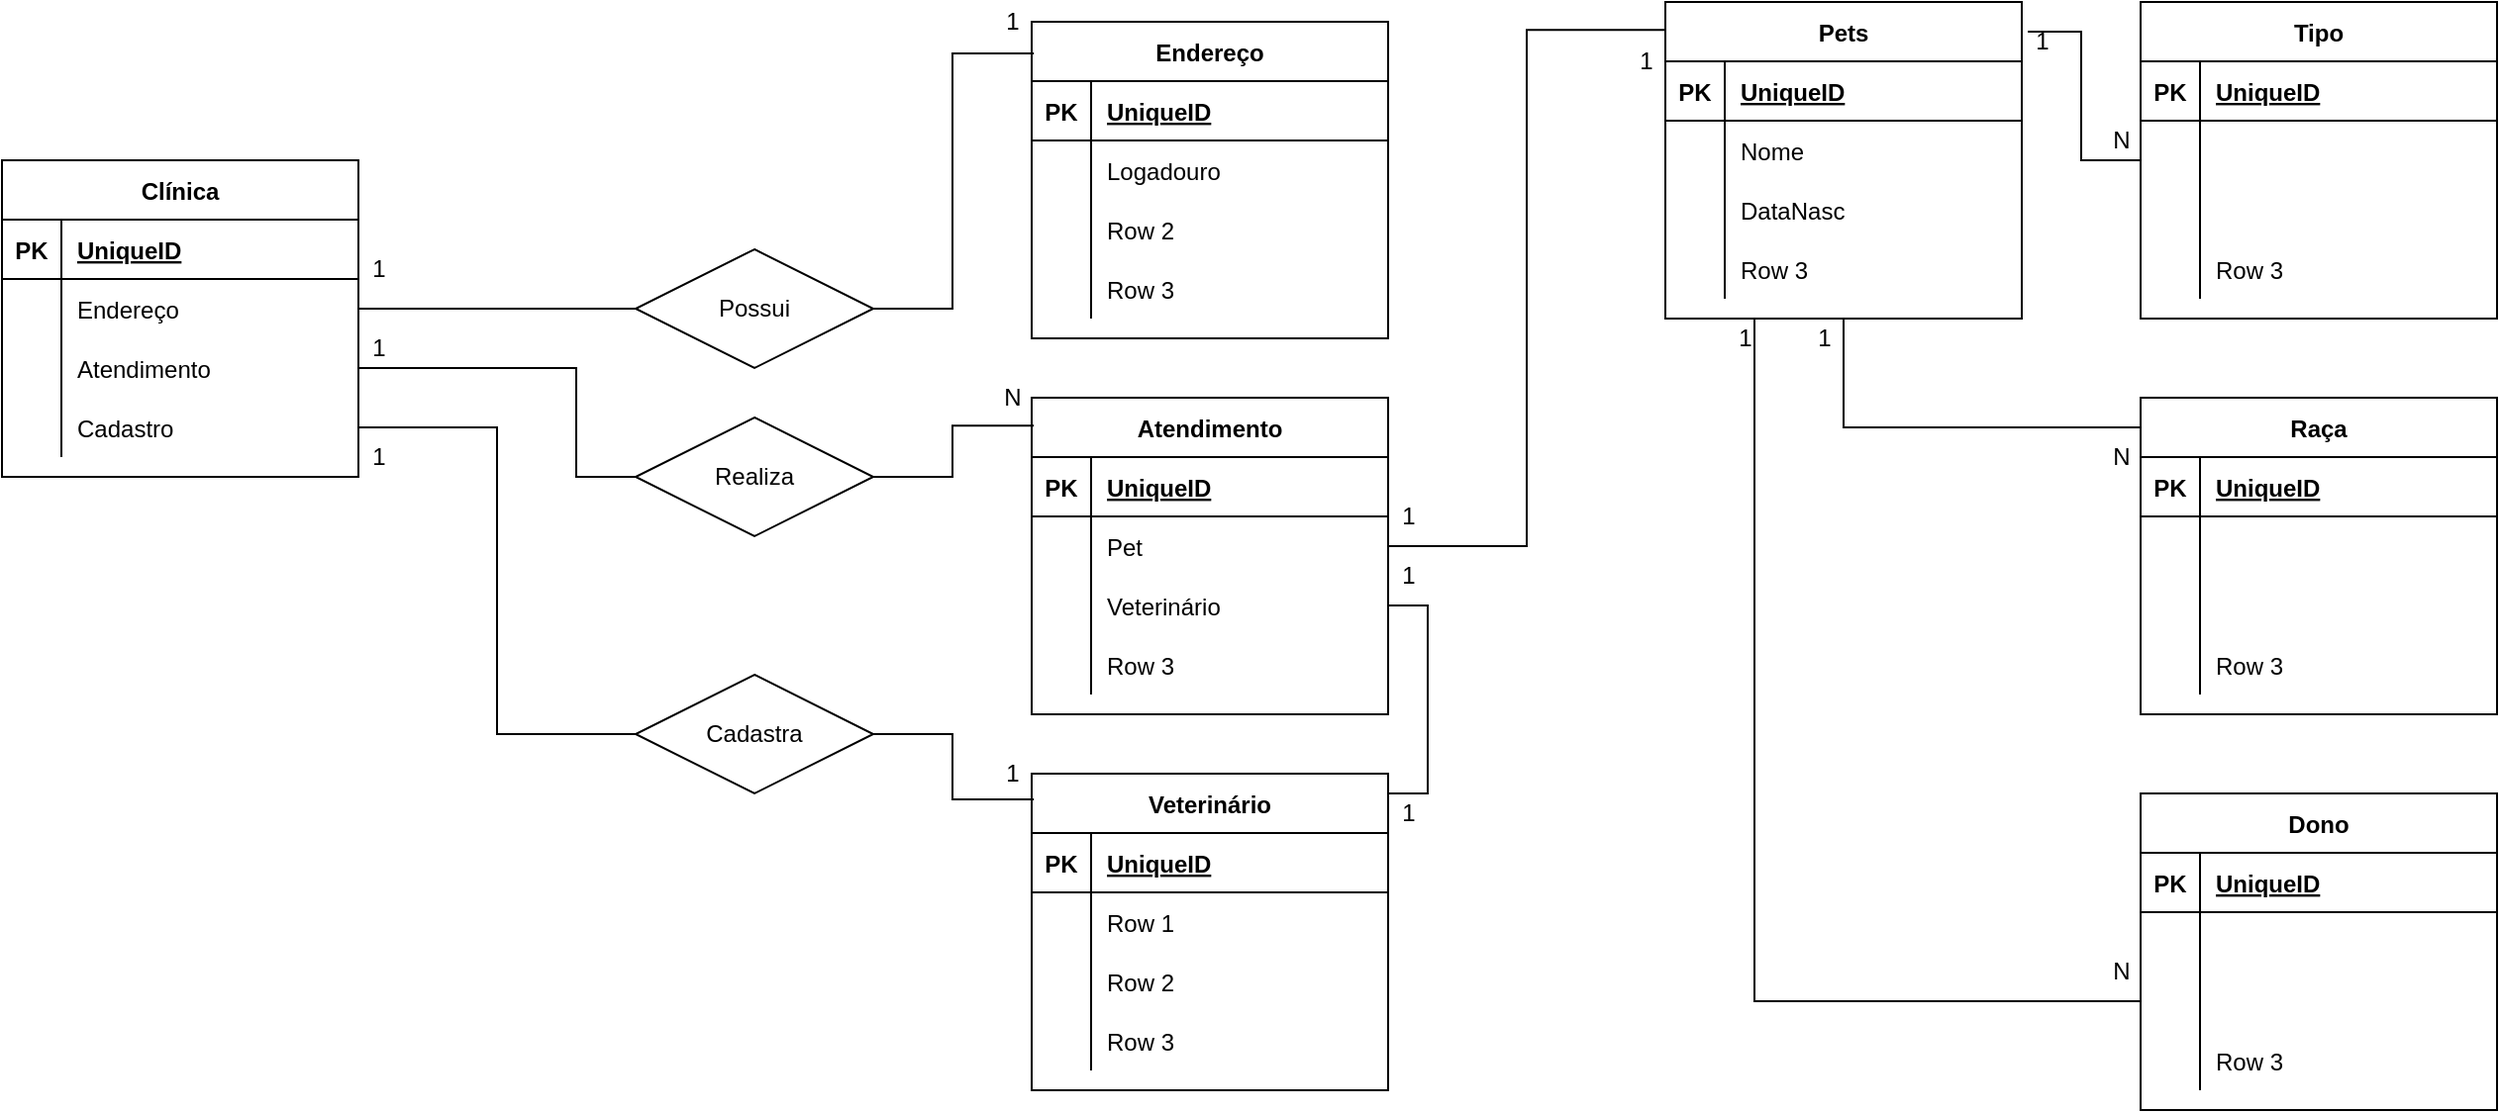 <mxfile version="14.9.3"><diagram id="CGxIldoLiOMQHNoGSqkE" name="Page-1"><mxGraphModel dx="1728" dy="624" grid="1" gridSize="10" guides="1" tooltips="1" connect="1" arrows="1" fold="1" page="1" pageScale="1" pageWidth="827" pageHeight="1169" math="0" shadow="0"><root><mxCell id="0"/><mxCell id="1" parent="0"/><mxCell id="jsAfVkej2gIWfIk4MfFk-249" value="Clínica" style="shape=table;startSize=30;container=1;collapsible=1;childLayout=tableLayout;fixedRows=1;rowLines=0;fontStyle=1;align=center;resizeLast=1;" vertex="1" parent="1"><mxGeometry x="-320" y="720" width="180" height="160" as="geometry"/></mxCell><mxCell id="jsAfVkej2gIWfIk4MfFk-250" value="" style="shape=partialRectangle;collapsible=0;dropTarget=0;pointerEvents=0;fillColor=none;top=0;left=0;bottom=1;right=0;points=[[0,0.5],[1,0.5]];portConstraint=eastwest;" vertex="1" parent="jsAfVkej2gIWfIk4MfFk-249"><mxGeometry y="30" width="180" height="30" as="geometry"/></mxCell><mxCell id="jsAfVkej2gIWfIk4MfFk-251" value="PK" style="shape=partialRectangle;connectable=0;fillColor=none;top=0;left=0;bottom=0;right=0;fontStyle=1;overflow=hidden;" vertex="1" parent="jsAfVkej2gIWfIk4MfFk-250"><mxGeometry width="30" height="30" as="geometry"/></mxCell><mxCell id="jsAfVkej2gIWfIk4MfFk-252" value="UniqueID" style="shape=partialRectangle;connectable=0;fillColor=none;top=0;left=0;bottom=0;right=0;align=left;spacingLeft=6;fontStyle=5;overflow=hidden;" vertex="1" parent="jsAfVkej2gIWfIk4MfFk-250"><mxGeometry x="30" width="150" height="30" as="geometry"/></mxCell><mxCell id="jsAfVkej2gIWfIk4MfFk-253" value="" style="shape=partialRectangle;collapsible=0;dropTarget=0;pointerEvents=0;fillColor=none;top=0;left=0;bottom=0;right=0;points=[[0,0.5],[1,0.5]];portConstraint=eastwest;" vertex="1" parent="jsAfVkej2gIWfIk4MfFk-249"><mxGeometry y="60" width="180" height="30" as="geometry"/></mxCell><mxCell id="jsAfVkej2gIWfIk4MfFk-254" value="" style="shape=partialRectangle;connectable=0;fillColor=none;top=0;left=0;bottom=0;right=0;editable=1;overflow=hidden;" vertex="1" parent="jsAfVkej2gIWfIk4MfFk-253"><mxGeometry width="30" height="30" as="geometry"/></mxCell><mxCell id="jsAfVkej2gIWfIk4MfFk-255" value="Endereço" style="shape=partialRectangle;connectable=0;fillColor=none;top=0;left=0;bottom=0;right=0;align=left;spacingLeft=6;overflow=hidden;" vertex="1" parent="jsAfVkej2gIWfIk4MfFk-253"><mxGeometry x="30" width="150" height="30" as="geometry"/></mxCell><mxCell id="jsAfVkej2gIWfIk4MfFk-256" value="" style="shape=partialRectangle;collapsible=0;dropTarget=0;pointerEvents=0;fillColor=none;top=0;left=0;bottom=0;right=0;points=[[0,0.5],[1,0.5]];portConstraint=eastwest;" vertex="1" parent="jsAfVkej2gIWfIk4MfFk-249"><mxGeometry y="90" width="180" height="30" as="geometry"/></mxCell><mxCell id="jsAfVkej2gIWfIk4MfFk-257" value="" style="shape=partialRectangle;connectable=0;fillColor=none;top=0;left=0;bottom=0;right=0;editable=1;overflow=hidden;" vertex="1" parent="jsAfVkej2gIWfIk4MfFk-256"><mxGeometry width="30" height="30" as="geometry"/></mxCell><mxCell id="jsAfVkej2gIWfIk4MfFk-258" value="Atendimento" style="shape=partialRectangle;connectable=0;fillColor=none;top=0;left=0;bottom=0;right=0;align=left;spacingLeft=6;overflow=hidden;" vertex="1" parent="jsAfVkej2gIWfIk4MfFk-256"><mxGeometry x="30" width="150" height="30" as="geometry"/></mxCell><mxCell id="jsAfVkej2gIWfIk4MfFk-259" value="" style="shape=partialRectangle;collapsible=0;dropTarget=0;pointerEvents=0;fillColor=none;top=0;left=0;bottom=0;right=0;points=[[0,0.5],[1,0.5]];portConstraint=eastwest;" vertex="1" parent="jsAfVkej2gIWfIk4MfFk-249"><mxGeometry y="120" width="180" height="30" as="geometry"/></mxCell><mxCell id="jsAfVkej2gIWfIk4MfFk-260" value="" style="shape=partialRectangle;connectable=0;fillColor=none;top=0;left=0;bottom=0;right=0;editable=1;overflow=hidden;" vertex="1" parent="jsAfVkej2gIWfIk4MfFk-259"><mxGeometry width="30" height="30" as="geometry"/></mxCell><mxCell id="jsAfVkej2gIWfIk4MfFk-261" value="Cadastro" style="shape=partialRectangle;connectable=0;fillColor=none;top=0;left=0;bottom=0;right=0;align=left;spacingLeft=6;overflow=hidden;" vertex="1" parent="jsAfVkej2gIWfIk4MfFk-259"><mxGeometry x="30" width="150" height="30" as="geometry"/></mxCell><mxCell id="jsAfVkej2gIWfIk4MfFk-371" style="edgeStyle=orthogonalEdgeStyle;rounded=0;orthogonalLoop=1;jettySize=auto;html=1;entryX=0;entryY=0.094;entryDx=0;entryDy=0;entryPerimeter=0;endArrow=none;endFill=0;" edge="1" parent="1" source="jsAfVkej2gIWfIk4MfFk-262" target="jsAfVkej2gIWfIk4MfFk-344"><mxGeometry relative="1" as="geometry"><Array as="points"><mxPoint x="610" y="855"/></Array></mxGeometry></mxCell><mxCell id="jsAfVkej2gIWfIk4MfFk-372" style="edgeStyle=orthogonalEdgeStyle;rounded=0;orthogonalLoop=1;jettySize=auto;html=1;exitX=0.25;exitY=1;exitDx=0;exitDy=0;entryX=0;entryY=0.5;entryDx=0;entryDy=0;endArrow=none;endFill=0;" edge="1" parent="1" source="jsAfVkej2gIWfIk4MfFk-262" target="jsAfVkej2gIWfIk4MfFk-364"><mxGeometry relative="1" as="geometry"/></mxCell><mxCell id="jsAfVkej2gIWfIk4MfFk-262" value="Pets" style="shape=table;startSize=30;container=1;collapsible=1;childLayout=tableLayout;fixedRows=1;rowLines=0;fontStyle=1;align=center;resizeLast=1;" vertex="1" parent="1"><mxGeometry x="520" y="640" width="180" height="160" as="geometry"/></mxCell><mxCell id="jsAfVkej2gIWfIk4MfFk-263" value="" style="shape=partialRectangle;collapsible=0;dropTarget=0;pointerEvents=0;fillColor=none;top=0;left=0;bottom=1;right=0;points=[[0,0.5],[1,0.5]];portConstraint=eastwest;" vertex="1" parent="jsAfVkej2gIWfIk4MfFk-262"><mxGeometry y="30" width="180" height="30" as="geometry"/></mxCell><mxCell id="jsAfVkej2gIWfIk4MfFk-264" value="PK" style="shape=partialRectangle;connectable=0;fillColor=none;top=0;left=0;bottom=0;right=0;fontStyle=1;overflow=hidden;" vertex="1" parent="jsAfVkej2gIWfIk4MfFk-263"><mxGeometry width="30" height="30" as="geometry"/></mxCell><mxCell id="jsAfVkej2gIWfIk4MfFk-265" value="UniqueID" style="shape=partialRectangle;connectable=0;fillColor=none;top=0;left=0;bottom=0;right=0;align=left;spacingLeft=6;fontStyle=5;overflow=hidden;" vertex="1" parent="jsAfVkej2gIWfIk4MfFk-263"><mxGeometry x="30" width="150" height="30" as="geometry"/></mxCell><mxCell id="jsAfVkej2gIWfIk4MfFk-266" value="" style="shape=partialRectangle;collapsible=0;dropTarget=0;pointerEvents=0;fillColor=none;top=0;left=0;bottom=0;right=0;points=[[0,0.5],[1,0.5]];portConstraint=eastwest;" vertex="1" parent="jsAfVkej2gIWfIk4MfFk-262"><mxGeometry y="60" width="180" height="30" as="geometry"/></mxCell><mxCell id="jsAfVkej2gIWfIk4MfFk-267" value="" style="shape=partialRectangle;connectable=0;fillColor=none;top=0;left=0;bottom=0;right=0;editable=1;overflow=hidden;" vertex="1" parent="jsAfVkej2gIWfIk4MfFk-266"><mxGeometry width="30" height="30" as="geometry"/></mxCell><mxCell id="jsAfVkej2gIWfIk4MfFk-268" value="Nome" style="shape=partialRectangle;connectable=0;fillColor=none;top=0;left=0;bottom=0;right=0;align=left;spacingLeft=6;overflow=hidden;" vertex="1" parent="jsAfVkej2gIWfIk4MfFk-266"><mxGeometry x="30" width="150" height="30" as="geometry"/></mxCell><mxCell id="jsAfVkej2gIWfIk4MfFk-269" value="" style="shape=partialRectangle;collapsible=0;dropTarget=0;pointerEvents=0;fillColor=none;top=0;left=0;bottom=0;right=0;points=[[0,0.5],[1,0.5]];portConstraint=eastwest;" vertex="1" parent="jsAfVkej2gIWfIk4MfFk-262"><mxGeometry y="90" width="180" height="30" as="geometry"/></mxCell><mxCell id="jsAfVkej2gIWfIk4MfFk-270" value="" style="shape=partialRectangle;connectable=0;fillColor=none;top=0;left=0;bottom=0;right=0;editable=1;overflow=hidden;" vertex="1" parent="jsAfVkej2gIWfIk4MfFk-269"><mxGeometry width="30" height="30" as="geometry"/></mxCell><mxCell id="jsAfVkej2gIWfIk4MfFk-271" value="DataNasc" style="shape=partialRectangle;connectable=0;fillColor=none;top=0;left=0;bottom=0;right=0;align=left;spacingLeft=6;overflow=hidden;" vertex="1" parent="jsAfVkej2gIWfIk4MfFk-269"><mxGeometry x="30" width="150" height="30" as="geometry"/></mxCell><mxCell id="jsAfVkej2gIWfIk4MfFk-272" value="" style="shape=partialRectangle;collapsible=0;dropTarget=0;pointerEvents=0;fillColor=none;top=0;left=0;bottom=0;right=0;points=[[0,0.5],[1,0.5]];portConstraint=eastwest;" vertex="1" parent="jsAfVkej2gIWfIk4MfFk-262"><mxGeometry y="120" width="180" height="30" as="geometry"/></mxCell><mxCell id="jsAfVkej2gIWfIk4MfFk-273" value="" style="shape=partialRectangle;connectable=0;fillColor=none;top=0;left=0;bottom=0;right=0;editable=1;overflow=hidden;" vertex="1" parent="jsAfVkej2gIWfIk4MfFk-272"><mxGeometry width="30" height="30" as="geometry"/></mxCell><mxCell id="jsAfVkej2gIWfIk4MfFk-274" value="Row 3" style="shape=partialRectangle;connectable=0;fillColor=none;top=0;left=0;bottom=0;right=0;align=left;spacingLeft=6;overflow=hidden;" vertex="1" parent="jsAfVkej2gIWfIk4MfFk-272"><mxGeometry x="30" width="150" height="30" as="geometry"/></mxCell><mxCell id="jsAfVkej2gIWfIk4MfFk-275" value="Endereço" style="shape=table;startSize=30;container=1;collapsible=1;childLayout=tableLayout;fixedRows=1;rowLines=0;fontStyle=1;align=center;resizeLast=1;" vertex="1" parent="1"><mxGeometry x="200" y="650" width="180" height="160" as="geometry"/></mxCell><mxCell id="jsAfVkej2gIWfIk4MfFk-276" value="" style="shape=partialRectangle;collapsible=0;dropTarget=0;pointerEvents=0;fillColor=none;top=0;left=0;bottom=1;right=0;points=[[0,0.5],[1,0.5]];portConstraint=eastwest;" vertex="1" parent="jsAfVkej2gIWfIk4MfFk-275"><mxGeometry y="30" width="180" height="30" as="geometry"/></mxCell><mxCell id="jsAfVkej2gIWfIk4MfFk-277" value="PK" style="shape=partialRectangle;connectable=0;fillColor=none;top=0;left=0;bottom=0;right=0;fontStyle=1;overflow=hidden;" vertex="1" parent="jsAfVkej2gIWfIk4MfFk-276"><mxGeometry width="30" height="30" as="geometry"/></mxCell><mxCell id="jsAfVkej2gIWfIk4MfFk-278" value="UniqueID" style="shape=partialRectangle;connectable=0;fillColor=none;top=0;left=0;bottom=0;right=0;align=left;spacingLeft=6;fontStyle=5;overflow=hidden;" vertex="1" parent="jsAfVkej2gIWfIk4MfFk-276"><mxGeometry x="30" width="150" height="30" as="geometry"/></mxCell><mxCell id="jsAfVkej2gIWfIk4MfFk-279" value="" style="shape=partialRectangle;collapsible=0;dropTarget=0;pointerEvents=0;fillColor=none;top=0;left=0;bottom=0;right=0;points=[[0,0.5],[1,0.5]];portConstraint=eastwest;" vertex="1" parent="jsAfVkej2gIWfIk4MfFk-275"><mxGeometry y="60" width="180" height="30" as="geometry"/></mxCell><mxCell id="jsAfVkej2gIWfIk4MfFk-280" value="" style="shape=partialRectangle;connectable=0;fillColor=none;top=0;left=0;bottom=0;right=0;editable=1;overflow=hidden;" vertex="1" parent="jsAfVkej2gIWfIk4MfFk-279"><mxGeometry width="30" height="30" as="geometry"/></mxCell><mxCell id="jsAfVkej2gIWfIk4MfFk-281" value="Logadouro" style="shape=partialRectangle;connectable=0;fillColor=none;top=0;left=0;bottom=0;right=0;align=left;spacingLeft=6;overflow=hidden;" vertex="1" parent="jsAfVkej2gIWfIk4MfFk-279"><mxGeometry x="30" width="150" height="30" as="geometry"/></mxCell><mxCell id="jsAfVkej2gIWfIk4MfFk-282" value="" style="shape=partialRectangle;collapsible=0;dropTarget=0;pointerEvents=0;fillColor=none;top=0;left=0;bottom=0;right=0;points=[[0,0.5],[1,0.5]];portConstraint=eastwest;" vertex="1" parent="jsAfVkej2gIWfIk4MfFk-275"><mxGeometry y="90" width="180" height="30" as="geometry"/></mxCell><mxCell id="jsAfVkej2gIWfIk4MfFk-283" value="" style="shape=partialRectangle;connectable=0;fillColor=none;top=0;left=0;bottom=0;right=0;editable=1;overflow=hidden;" vertex="1" parent="jsAfVkej2gIWfIk4MfFk-282"><mxGeometry width="30" height="30" as="geometry"/></mxCell><mxCell id="jsAfVkej2gIWfIk4MfFk-284" value="Row 2" style="shape=partialRectangle;connectable=0;fillColor=none;top=0;left=0;bottom=0;right=0;align=left;spacingLeft=6;overflow=hidden;" vertex="1" parent="jsAfVkej2gIWfIk4MfFk-282"><mxGeometry x="30" width="150" height="30" as="geometry"/></mxCell><mxCell id="jsAfVkej2gIWfIk4MfFk-285" value="" style="shape=partialRectangle;collapsible=0;dropTarget=0;pointerEvents=0;fillColor=none;top=0;left=0;bottom=0;right=0;points=[[0,0.5],[1,0.5]];portConstraint=eastwest;" vertex="1" parent="jsAfVkej2gIWfIk4MfFk-275"><mxGeometry y="120" width="180" height="30" as="geometry"/></mxCell><mxCell id="jsAfVkej2gIWfIk4MfFk-286" value="" style="shape=partialRectangle;connectable=0;fillColor=none;top=0;left=0;bottom=0;right=0;editable=1;overflow=hidden;" vertex="1" parent="jsAfVkej2gIWfIk4MfFk-285"><mxGeometry width="30" height="30" as="geometry"/></mxCell><mxCell id="jsAfVkej2gIWfIk4MfFk-287" value="Row 3" style="shape=partialRectangle;connectable=0;fillColor=none;top=0;left=0;bottom=0;right=0;align=left;spacingLeft=6;overflow=hidden;" vertex="1" parent="jsAfVkej2gIWfIk4MfFk-285"><mxGeometry x="30" width="150" height="30" as="geometry"/></mxCell><mxCell id="jsAfVkej2gIWfIk4MfFk-288" value="Atendimento" style="shape=table;startSize=30;container=1;collapsible=1;childLayout=tableLayout;fixedRows=1;rowLines=0;fontStyle=1;align=center;resizeLast=1;" vertex="1" parent="1"><mxGeometry x="200" y="840" width="180" height="160" as="geometry"/></mxCell><mxCell id="jsAfVkej2gIWfIk4MfFk-289" value="" style="shape=partialRectangle;collapsible=0;dropTarget=0;pointerEvents=0;fillColor=none;top=0;left=0;bottom=1;right=0;points=[[0,0.5],[1,0.5]];portConstraint=eastwest;" vertex="1" parent="jsAfVkej2gIWfIk4MfFk-288"><mxGeometry y="30" width="180" height="30" as="geometry"/></mxCell><mxCell id="jsAfVkej2gIWfIk4MfFk-290" value="PK" style="shape=partialRectangle;connectable=0;fillColor=none;top=0;left=0;bottom=0;right=0;fontStyle=1;overflow=hidden;" vertex="1" parent="jsAfVkej2gIWfIk4MfFk-289"><mxGeometry width="30" height="30" as="geometry"/></mxCell><mxCell id="jsAfVkej2gIWfIk4MfFk-291" value="UniqueID" style="shape=partialRectangle;connectable=0;fillColor=none;top=0;left=0;bottom=0;right=0;align=left;spacingLeft=6;fontStyle=5;overflow=hidden;" vertex="1" parent="jsAfVkej2gIWfIk4MfFk-289"><mxGeometry x="30" width="150" height="30" as="geometry"/></mxCell><mxCell id="jsAfVkej2gIWfIk4MfFk-292" value="" style="shape=partialRectangle;collapsible=0;dropTarget=0;pointerEvents=0;fillColor=none;top=0;left=0;bottom=0;right=0;points=[[0,0.5],[1,0.5]];portConstraint=eastwest;" vertex="1" parent="jsAfVkej2gIWfIk4MfFk-288"><mxGeometry y="60" width="180" height="30" as="geometry"/></mxCell><mxCell id="jsAfVkej2gIWfIk4MfFk-293" value="" style="shape=partialRectangle;connectable=0;fillColor=none;top=0;left=0;bottom=0;right=0;editable=1;overflow=hidden;" vertex="1" parent="jsAfVkej2gIWfIk4MfFk-292"><mxGeometry width="30" height="30" as="geometry"/></mxCell><mxCell id="jsAfVkej2gIWfIk4MfFk-294" value="Pet" style="shape=partialRectangle;connectable=0;fillColor=none;top=0;left=0;bottom=0;right=0;align=left;spacingLeft=6;overflow=hidden;" vertex="1" parent="jsAfVkej2gIWfIk4MfFk-292"><mxGeometry x="30" width="150" height="30" as="geometry"/></mxCell><mxCell id="jsAfVkej2gIWfIk4MfFk-295" value="" style="shape=partialRectangle;collapsible=0;dropTarget=0;pointerEvents=0;fillColor=none;top=0;left=0;bottom=0;right=0;points=[[0,0.5],[1,0.5]];portConstraint=eastwest;" vertex="1" parent="jsAfVkej2gIWfIk4MfFk-288"><mxGeometry y="90" width="180" height="30" as="geometry"/></mxCell><mxCell id="jsAfVkej2gIWfIk4MfFk-296" value="" style="shape=partialRectangle;connectable=0;fillColor=none;top=0;left=0;bottom=0;right=0;editable=1;overflow=hidden;" vertex="1" parent="jsAfVkej2gIWfIk4MfFk-295"><mxGeometry width="30" height="30" as="geometry"/></mxCell><mxCell id="jsAfVkej2gIWfIk4MfFk-297" value="Veterinário" style="shape=partialRectangle;connectable=0;fillColor=none;top=0;left=0;bottom=0;right=0;align=left;spacingLeft=6;overflow=hidden;" vertex="1" parent="jsAfVkej2gIWfIk4MfFk-295"><mxGeometry x="30" width="150" height="30" as="geometry"/></mxCell><mxCell id="jsAfVkej2gIWfIk4MfFk-298" value="" style="shape=partialRectangle;collapsible=0;dropTarget=0;pointerEvents=0;fillColor=none;top=0;left=0;bottom=0;right=0;points=[[0,0.5],[1,0.5]];portConstraint=eastwest;" vertex="1" parent="jsAfVkej2gIWfIk4MfFk-288"><mxGeometry y="120" width="180" height="30" as="geometry"/></mxCell><mxCell id="jsAfVkej2gIWfIk4MfFk-299" value="" style="shape=partialRectangle;connectable=0;fillColor=none;top=0;left=0;bottom=0;right=0;editable=1;overflow=hidden;" vertex="1" parent="jsAfVkej2gIWfIk4MfFk-298"><mxGeometry width="30" height="30" as="geometry"/></mxCell><mxCell id="jsAfVkej2gIWfIk4MfFk-300" value="Row 3" style="shape=partialRectangle;connectable=0;fillColor=none;top=0;left=0;bottom=0;right=0;align=left;spacingLeft=6;overflow=hidden;" vertex="1" parent="jsAfVkej2gIWfIk4MfFk-298"><mxGeometry x="30" width="150" height="30" as="geometry"/></mxCell><mxCell id="jsAfVkej2gIWfIk4MfFk-301" value="Veterinário" style="shape=table;startSize=30;container=1;collapsible=1;childLayout=tableLayout;fixedRows=1;rowLines=0;fontStyle=1;align=center;resizeLast=1;" vertex="1" parent="1"><mxGeometry x="200" y="1030" width="180" height="160" as="geometry"/></mxCell><mxCell id="jsAfVkej2gIWfIk4MfFk-302" value="" style="shape=partialRectangle;collapsible=0;dropTarget=0;pointerEvents=0;fillColor=none;top=0;left=0;bottom=1;right=0;points=[[0,0.5],[1,0.5]];portConstraint=eastwest;" vertex="1" parent="jsAfVkej2gIWfIk4MfFk-301"><mxGeometry y="30" width="180" height="30" as="geometry"/></mxCell><mxCell id="jsAfVkej2gIWfIk4MfFk-303" value="PK" style="shape=partialRectangle;connectable=0;fillColor=none;top=0;left=0;bottom=0;right=0;fontStyle=1;overflow=hidden;" vertex="1" parent="jsAfVkej2gIWfIk4MfFk-302"><mxGeometry width="30" height="30" as="geometry"/></mxCell><mxCell id="jsAfVkej2gIWfIk4MfFk-304" value="UniqueID" style="shape=partialRectangle;connectable=0;fillColor=none;top=0;left=0;bottom=0;right=0;align=left;spacingLeft=6;fontStyle=5;overflow=hidden;" vertex="1" parent="jsAfVkej2gIWfIk4MfFk-302"><mxGeometry x="30" width="150" height="30" as="geometry"/></mxCell><mxCell id="jsAfVkej2gIWfIk4MfFk-305" value="" style="shape=partialRectangle;collapsible=0;dropTarget=0;pointerEvents=0;fillColor=none;top=0;left=0;bottom=0;right=0;points=[[0,0.5],[1,0.5]];portConstraint=eastwest;" vertex="1" parent="jsAfVkej2gIWfIk4MfFk-301"><mxGeometry y="60" width="180" height="30" as="geometry"/></mxCell><mxCell id="jsAfVkej2gIWfIk4MfFk-306" value="" style="shape=partialRectangle;connectable=0;fillColor=none;top=0;left=0;bottom=0;right=0;editable=1;overflow=hidden;" vertex="1" parent="jsAfVkej2gIWfIk4MfFk-305"><mxGeometry width="30" height="30" as="geometry"/></mxCell><mxCell id="jsAfVkej2gIWfIk4MfFk-307" value="Row 1" style="shape=partialRectangle;connectable=0;fillColor=none;top=0;left=0;bottom=0;right=0;align=left;spacingLeft=6;overflow=hidden;" vertex="1" parent="jsAfVkej2gIWfIk4MfFk-305"><mxGeometry x="30" width="150" height="30" as="geometry"/></mxCell><mxCell id="jsAfVkej2gIWfIk4MfFk-308" value="" style="shape=partialRectangle;collapsible=0;dropTarget=0;pointerEvents=0;fillColor=none;top=0;left=0;bottom=0;right=0;points=[[0,0.5],[1,0.5]];portConstraint=eastwest;" vertex="1" parent="jsAfVkej2gIWfIk4MfFk-301"><mxGeometry y="90" width="180" height="30" as="geometry"/></mxCell><mxCell id="jsAfVkej2gIWfIk4MfFk-309" value="" style="shape=partialRectangle;connectable=0;fillColor=none;top=0;left=0;bottom=0;right=0;editable=1;overflow=hidden;" vertex="1" parent="jsAfVkej2gIWfIk4MfFk-308"><mxGeometry width="30" height="30" as="geometry"/></mxCell><mxCell id="jsAfVkej2gIWfIk4MfFk-310" value="Row 2" style="shape=partialRectangle;connectable=0;fillColor=none;top=0;left=0;bottom=0;right=0;align=left;spacingLeft=6;overflow=hidden;" vertex="1" parent="jsAfVkej2gIWfIk4MfFk-308"><mxGeometry x="30" width="150" height="30" as="geometry"/></mxCell><mxCell id="jsAfVkej2gIWfIk4MfFk-311" value="" style="shape=partialRectangle;collapsible=0;dropTarget=0;pointerEvents=0;fillColor=none;top=0;left=0;bottom=0;right=0;points=[[0,0.5],[1,0.5]];portConstraint=eastwest;" vertex="1" parent="jsAfVkej2gIWfIk4MfFk-301"><mxGeometry y="120" width="180" height="30" as="geometry"/></mxCell><mxCell id="jsAfVkej2gIWfIk4MfFk-312" value="" style="shape=partialRectangle;connectable=0;fillColor=none;top=0;left=0;bottom=0;right=0;editable=1;overflow=hidden;" vertex="1" parent="jsAfVkej2gIWfIk4MfFk-311"><mxGeometry width="30" height="30" as="geometry"/></mxCell><mxCell id="jsAfVkej2gIWfIk4MfFk-313" value="Row 3" style="shape=partialRectangle;connectable=0;fillColor=none;top=0;left=0;bottom=0;right=0;align=left;spacingLeft=6;overflow=hidden;" vertex="1" parent="jsAfVkej2gIWfIk4MfFk-311"><mxGeometry x="30" width="150" height="30" as="geometry"/></mxCell><mxCell id="jsAfVkej2gIWfIk4MfFk-327" style="edgeStyle=orthogonalEdgeStyle;rounded=0;orthogonalLoop=1;jettySize=auto;html=1;entryX=1;entryY=0.5;entryDx=0;entryDy=0;endArrow=none;endFill=0;" edge="1" parent="1" source="jsAfVkej2gIWfIk4MfFk-314" target="jsAfVkej2gIWfIk4MfFk-253"><mxGeometry relative="1" as="geometry"/></mxCell><mxCell id="jsAfVkej2gIWfIk4MfFk-328" style="edgeStyle=orthogonalEdgeStyle;rounded=0;orthogonalLoop=1;jettySize=auto;html=1;endArrow=none;endFill=0;entryX=0.006;entryY=0.1;entryDx=0;entryDy=0;entryPerimeter=0;" edge="1" parent="1" source="jsAfVkej2gIWfIk4MfFk-314" target="jsAfVkej2gIWfIk4MfFk-275"><mxGeometry relative="1" as="geometry"><mxPoint x="140" y="730" as="targetPoint"/><Array as="points"><mxPoint x="160" y="795"/><mxPoint x="160" y="666"/></Array></mxGeometry></mxCell><mxCell id="jsAfVkej2gIWfIk4MfFk-314" value="Possui" style="shape=rhombus;perimeter=rhombusPerimeter;whiteSpace=wrap;html=1;align=center;" vertex="1" parent="1"><mxGeometry y="765" width="120" height="60" as="geometry"/></mxCell><mxCell id="jsAfVkej2gIWfIk4MfFk-324" style="edgeStyle=orthogonalEdgeStyle;rounded=0;orthogonalLoop=1;jettySize=auto;html=1;entryX=0.006;entryY=0.088;entryDx=0;entryDy=0;entryPerimeter=0;endArrow=none;endFill=0;" edge="1" parent="1" source="jsAfVkej2gIWfIk4MfFk-317" target="jsAfVkej2gIWfIk4MfFk-288"><mxGeometry relative="1" as="geometry"/></mxCell><mxCell id="jsAfVkej2gIWfIk4MfFk-325" style="edgeStyle=orthogonalEdgeStyle;rounded=0;orthogonalLoop=1;jettySize=auto;html=1;entryX=1;entryY=0.5;entryDx=0;entryDy=0;endArrow=none;endFill=0;" edge="1" parent="1" source="jsAfVkej2gIWfIk4MfFk-317" target="jsAfVkej2gIWfIk4MfFk-256"><mxGeometry relative="1" as="geometry"><Array as="points"><mxPoint x="-30" y="880"/><mxPoint x="-30" y="825"/></Array></mxGeometry></mxCell><mxCell id="jsAfVkej2gIWfIk4MfFk-317" value="Realiza" style="shape=rhombus;perimeter=rhombusPerimeter;whiteSpace=wrap;html=1;align=center;" vertex="1" parent="1"><mxGeometry y="850" width="120" height="60" as="geometry"/></mxCell><mxCell id="jsAfVkej2gIWfIk4MfFk-322" style="edgeStyle=orthogonalEdgeStyle;rounded=0;orthogonalLoop=1;jettySize=auto;html=1;entryX=0.006;entryY=0.081;entryDx=0;entryDy=0;entryPerimeter=0;endArrow=none;endFill=0;" edge="1" parent="1" source="jsAfVkej2gIWfIk4MfFk-320" target="jsAfVkej2gIWfIk4MfFk-301"><mxGeometry relative="1" as="geometry"/></mxCell><mxCell id="jsAfVkej2gIWfIk4MfFk-320" value="Cadastra" style="shape=rhombus;perimeter=rhombusPerimeter;whiteSpace=wrap;html=1;align=center;" vertex="1" parent="1"><mxGeometry y="980" width="120" height="60" as="geometry"/></mxCell><mxCell id="jsAfVkej2gIWfIk4MfFk-321" style="edgeStyle=orthogonalEdgeStyle;rounded=0;orthogonalLoop=1;jettySize=auto;html=1;endArrow=none;endFill=0;entryX=0;entryY=0.5;entryDx=0;entryDy=0;" edge="1" parent="1" source="jsAfVkej2gIWfIk4MfFk-259" target="jsAfVkej2gIWfIk4MfFk-320"><mxGeometry relative="1" as="geometry"><mxPoint x="-70" y="910" as="targetPoint"/></mxGeometry></mxCell><mxCell id="jsAfVkej2gIWfIk4MfFk-326" style="edgeStyle=orthogonalEdgeStyle;rounded=0;orthogonalLoop=1;jettySize=auto;html=1;endArrow=none;endFill=0;" edge="1" parent="1" source="jsAfVkej2gIWfIk4MfFk-295" target="jsAfVkej2gIWfIk4MfFk-301"><mxGeometry relative="1" as="geometry"><Array as="points"><mxPoint x="400" y="945"/><mxPoint x="400" y="1040"/></Array></mxGeometry></mxCell><mxCell id="jsAfVkej2gIWfIk4MfFk-330" style="edgeStyle=orthogonalEdgeStyle;rounded=0;orthogonalLoop=1;jettySize=auto;html=1;entryX=0;entryY=0.088;entryDx=0;entryDy=0;entryPerimeter=0;endArrow=none;endFill=0;" edge="1" parent="1" source="jsAfVkej2gIWfIk4MfFk-292" target="jsAfVkej2gIWfIk4MfFk-262"><mxGeometry relative="1" as="geometry"/></mxCell><mxCell id="jsAfVkej2gIWfIk4MfFk-370" style="edgeStyle=orthogonalEdgeStyle;rounded=0;orthogonalLoop=1;jettySize=auto;html=1;entryX=1.017;entryY=0.094;entryDx=0;entryDy=0;entryPerimeter=0;endArrow=none;endFill=0;" edge="1" parent="1" source="jsAfVkej2gIWfIk4MfFk-331" target="jsAfVkej2gIWfIk4MfFk-262"><mxGeometry relative="1" as="geometry"/></mxCell><mxCell id="jsAfVkej2gIWfIk4MfFk-331" value="Tipo" style="shape=table;startSize=30;container=1;collapsible=1;childLayout=tableLayout;fixedRows=1;rowLines=0;fontStyle=1;align=center;resizeLast=1;" vertex="1" parent="1"><mxGeometry x="760" y="640" width="180" height="160" as="geometry"/></mxCell><mxCell id="jsAfVkej2gIWfIk4MfFk-332" value="" style="shape=partialRectangle;collapsible=0;dropTarget=0;pointerEvents=0;fillColor=none;top=0;left=0;bottom=1;right=0;points=[[0,0.5],[1,0.5]];portConstraint=eastwest;" vertex="1" parent="jsAfVkej2gIWfIk4MfFk-331"><mxGeometry y="30" width="180" height="30" as="geometry"/></mxCell><mxCell id="jsAfVkej2gIWfIk4MfFk-333" value="PK" style="shape=partialRectangle;connectable=0;fillColor=none;top=0;left=0;bottom=0;right=0;fontStyle=1;overflow=hidden;" vertex="1" parent="jsAfVkej2gIWfIk4MfFk-332"><mxGeometry width="30" height="30" as="geometry"/></mxCell><mxCell id="jsAfVkej2gIWfIk4MfFk-334" value="UniqueID" style="shape=partialRectangle;connectable=0;fillColor=none;top=0;left=0;bottom=0;right=0;align=left;spacingLeft=6;fontStyle=5;overflow=hidden;" vertex="1" parent="jsAfVkej2gIWfIk4MfFk-332"><mxGeometry x="30" width="150" height="30" as="geometry"/></mxCell><mxCell id="jsAfVkej2gIWfIk4MfFk-335" value="" style="shape=partialRectangle;collapsible=0;dropTarget=0;pointerEvents=0;fillColor=none;top=0;left=0;bottom=0;right=0;points=[[0,0.5],[1,0.5]];portConstraint=eastwest;" vertex="1" parent="jsAfVkej2gIWfIk4MfFk-331"><mxGeometry y="60" width="180" height="30" as="geometry"/></mxCell><mxCell id="jsAfVkej2gIWfIk4MfFk-336" value="" style="shape=partialRectangle;connectable=0;fillColor=none;top=0;left=0;bottom=0;right=0;editable=1;overflow=hidden;" vertex="1" parent="jsAfVkej2gIWfIk4MfFk-335"><mxGeometry width="30" height="30" as="geometry"/></mxCell><mxCell id="jsAfVkej2gIWfIk4MfFk-337" value="" style="shape=partialRectangle;connectable=0;fillColor=none;top=0;left=0;bottom=0;right=0;align=left;spacingLeft=6;overflow=hidden;" vertex="1" parent="jsAfVkej2gIWfIk4MfFk-335"><mxGeometry x="30" width="150" height="30" as="geometry"/></mxCell><mxCell id="jsAfVkej2gIWfIk4MfFk-338" value="" style="shape=partialRectangle;collapsible=0;dropTarget=0;pointerEvents=0;fillColor=none;top=0;left=0;bottom=0;right=0;points=[[0,0.5],[1,0.5]];portConstraint=eastwest;" vertex="1" parent="jsAfVkej2gIWfIk4MfFk-331"><mxGeometry y="90" width="180" height="30" as="geometry"/></mxCell><mxCell id="jsAfVkej2gIWfIk4MfFk-339" value="" style="shape=partialRectangle;connectable=0;fillColor=none;top=0;left=0;bottom=0;right=0;editable=1;overflow=hidden;" vertex="1" parent="jsAfVkej2gIWfIk4MfFk-338"><mxGeometry width="30" height="30" as="geometry"/></mxCell><mxCell id="jsAfVkej2gIWfIk4MfFk-340" value="" style="shape=partialRectangle;connectable=0;fillColor=none;top=0;left=0;bottom=0;right=0;align=left;spacingLeft=6;overflow=hidden;" vertex="1" parent="jsAfVkej2gIWfIk4MfFk-338"><mxGeometry x="30" width="150" height="30" as="geometry"/></mxCell><mxCell id="jsAfVkej2gIWfIk4MfFk-341" value="" style="shape=partialRectangle;collapsible=0;dropTarget=0;pointerEvents=0;fillColor=none;top=0;left=0;bottom=0;right=0;points=[[0,0.5],[1,0.5]];portConstraint=eastwest;" vertex="1" parent="jsAfVkej2gIWfIk4MfFk-331"><mxGeometry y="120" width="180" height="30" as="geometry"/></mxCell><mxCell id="jsAfVkej2gIWfIk4MfFk-342" value="" style="shape=partialRectangle;connectable=0;fillColor=none;top=0;left=0;bottom=0;right=0;editable=1;overflow=hidden;" vertex="1" parent="jsAfVkej2gIWfIk4MfFk-341"><mxGeometry width="30" height="30" as="geometry"/></mxCell><mxCell id="jsAfVkej2gIWfIk4MfFk-343" value="Row 3" style="shape=partialRectangle;connectable=0;fillColor=none;top=0;left=0;bottom=0;right=0;align=left;spacingLeft=6;overflow=hidden;" vertex="1" parent="jsAfVkej2gIWfIk4MfFk-341"><mxGeometry x="30" width="150" height="30" as="geometry"/></mxCell><mxCell id="jsAfVkej2gIWfIk4MfFk-344" value="Raça" style="shape=table;startSize=30;container=1;collapsible=1;childLayout=tableLayout;fixedRows=1;rowLines=0;fontStyle=1;align=center;resizeLast=1;" vertex="1" parent="1"><mxGeometry x="760" y="840" width="180" height="160" as="geometry"/></mxCell><mxCell id="jsAfVkej2gIWfIk4MfFk-345" value="" style="shape=partialRectangle;collapsible=0;dropTarget=0;pointerEvents=0;fillColor=none;top=0;left=0;bottom=1;right=0;points=[[0,0.5],[1,0.5]];portConstraint=eastwest;" vertex="1" parent="jsAfVkej2gIWfIk4MfFk-344"><mxGeometry y="30" width="180" height="30" as="geometry"/></mxCell><mxCell id="jsAfVkej2gIWfIk4MfFk-346" value="PK" style="shape=partialRectangle;connectable=0;fillColor=none;top=0;left=0;bottom=0;right=0;fontStyle=1;overflow=hidden;" vertex="1" parent="jsAfVkej2gIWfIk4MfFk-345"><mxGeometry width="30" height="30" as="geometry"/></mxCell><mxCell id="jsAfVkej2gIWfIk4MfFk-347" value="UniqueID" style="shape=partialRectangle;connectable=0;fillColor=none;top=0;left=0;bottom=0;right=0;align=left;spacingLeft=6;fontStyle=5;overflow=hidden;" vertex="1" parent="jsAfVkej2gIWfIk4MfFk-345"><mxGeometry x="30" width="150" height="30" as="geometry"/></mxCell><mxCell id="jsAfVkej2gIWfIk4MfFk-348" value="" style="shape=partialRectangle;collapsible=0;dropTarget=0;pointerEvents=0;fillColor=none;top=0;left=0;bottom=0;right=0;points=[[0,0.5],[1,0.5]];portConstraint=eastwest;" vertex="1" parent="jsAfVkej2gIWfIk4MfFk-344"><mxGeometry y="60" width="180" height="30" as="geometry"/></mxCell><mxCell id="jsAfVkej2gIWfIk4MfFk-349" value="" style="shape=partialRectangle;connectable=0;fillColor=none;top=0;left=0;bottom=0;right=0;editable=1;overflow=hidden;" vertex="1" parent="jsAfVkej2gIWfIk4MfFk-348"><mxGeometry width="30" height="30" as="geometry"/></mxCell><mxCell id="jsAfVkej2gIWfIk4MfFk-350" value="" style="shape=partialRectangle;connectable=0;fillColor=none;top=0;left=0;bottom=0;right=0;align=left;spacingLeft=6;overflow=hidden;" vertex="1" parent="jsAfVkej2gIWfIk4MfFk-348"><mxGeometry x="30" width="150" height="30" as="geometry"/></mxCell><mxCell id="jsAfVkej2gIWfIk4MfFk-351" value="" style="shape=partialRectangle;collapsible=0;dropTarget=0;pointerEvents=0;fillColor=none;top=0;left=0;bottom=0;right=0;points=[[0,0.5],[1,0.5]];portConstraint=eastwest;" vertex="1" parent="jsAfVkej2gIWfIk4MfFk-344"><mxGeometry y="90" width="180" height="30" as="geometry"/></mxCell><mxCell id="jsAfVkej2gIWfIk4MfFk-352" value="" style="shape=partialRectangle;connectable=0;fillColor=none;top=0;left=0;bottom=0;right=0;editable=1;overflow=hidden;" vertex="1" parent="jsAfVkej2gIWfIk4MfFk-351"><mxGeometry width="30" height="30" as="geometry"/></mxCell><mxCell id="jsAfVkej2gIWfIk4MfFk-353" value="" style="shape=partialRectangle;connectable=0;fillColor=none;top=0;left=0;bottom=0;right=0;align=left;spacingLeft=6;overflow=hidden;" vertex="1" parent="jsAfVkej2gIWfIk4MfFk-351"><mxGeometry x="30" width="150" height="30" as="geometry"/></mxCell><mxCell id="jsAfVkej2gIWfIk4MfFk-354" value="" style="shape=partialRectangle;collapsible=0;dropTarget=0;pointerEvents=0;fillColor=none;top=0;left=0;bottom=0;right=0;points=[[0,0.5],[1,0.5]];portConstraint=eastwest;" vertex="1" parent="jsAfVkej2gIWfIk4MfFk-344"><mxGeometry y="120" width="180" height="30" as="geometry"/></mxCell><mxCell id="jsAfVkej2gIWfIk4MfFk-355" value="" style="shape=partialRectangle;connectable=0;fillColor=none;top=0;left=0;bottom=0;right=0;editable=1;overflow=hidden;" vertex="1" parent="jsAfVkej2gIWfIk4MfFk-354"><mxGeometry width="30" height="30" as="geometry"/></mxCell><mxCell id="jsAfVkej2gIWfIk4MfFk-356" value="Row 3" style="shape=partialRectangle;connectable=0;fillColor=none;top=0;left=0;bottom=0;right=0;align=left;spacingLeft=6;overflow=hidden;" vertex="1" parent="jsAfVkej2gIWfIk4MfFk-354"><mxGeometry x="30" width="150" height="30" as="geometry"/></mxCell><mxCell id="jsAfVkej2gIWfIk4MfFk-357" value="Dono" style="shape=table;startSize=30;container=1;collapsible=1;childLayout=tableLayout;fixedRows=1;rowLines=0;fontStyle=1;align=center;resizeLast=1;" vertex="1" parent="1"><mxGeometry x="760" y="1040" width="180" height="160" as="geometry"/></mxCell><mxCell id="jsAfVkej2gIWfIk4MfFk-358" value="" style="shape=partialRectangle;collapsible=0;dropTarget=0;pointerEvents=0;fillColor=none;top=0;left=0;bottom=1;right=0;points=[[0,0.5],[1,0.5]];portConstraint=eastwest;" vertex="1" parent="jsAfVkej2gIWfIk4MfFk-357"><mxGeometry y="30" width="180" height="30" as="geometry"/></mxCell><mxCell id="jsAfVkej2gIWfIk4MfFk-359" value="PK" style="shape=partialRectangle;connectable=0;fillColor=none;top=0;left=0;bottom=0;right=0;fontStyle=1;overflow=hidden;" vertex="1" parent="jsAfVkej2gIWfIk4MfFk-358"><mxGeometry width="30" height="30" as="geometry"/></mxCell><mxCell id="jsAfVkej2gIWfIk4MfFk-360" value="UniqueID" style="shape=partialRectangle;connectable=0;fillColor=none;top=0;left=0;bottom=0;right=0;align=left;spacingLeft=6;fontStyle=5;overflow=hidden;" vertex="1" parent="jsAfVkej2gIWfIk4MfFk-358"><mxGeometry x="30" width="150" height="30" as="geometry"/></mxCell><mxCell id="jsAfVkej2gIWfIk4MfFk-361" value="" style="shape=partialRectangle;collapsible=0;dropTarget=0;pointerEvents=0;fillColor=none;top=0;left=0;bottom=0;right=0;points=[[0,0.5],[1,0.5]];portConstraint=eastwest;" vertex="1" parent="jsAfVkej2gIWfIk4MfFk-357"><mxGeometry y="60" width="180" height="30" as="geometry"/></mxCell><mxCell id="jsAfVkej2gIWfIk4MfFk-362" value="" style="shape=partialRectangle;connectable=0;fillColor=none;top=0;left=0;bottom=0;right=0;editable=1;overflow=hidden;" vertex="1" parent="jsAfVkej2gIWfIk4MfFk-361"><mxGeometry width="30" height="30" as="geometry"/></mxCell><mxCell id="jsAfVkej2gIWfIk4MfFk-363" value="" style="shape=partialRectangle;connectable=0;fillColor=none;top=0;left=0;bottom=0;right=0;align=left;spacingLeft=6;overflow=hidden;" vertex="1" parent="jsAfVkej2gIWfIk4MfFk-361"><mxGeometry x="30" width="150" height="30" as="geometry"/></mxCell><mxCell id="jsAfVkej2gIWfIk4MfFk-364" value="" style="shape=partialRectangle;collapsible=0;dropTarget=0;pointerEvents=0;fillColor=none;top=0;left=0;bottom=0;right=0;points=[[0,0.5],[1,0.5]];portConstraint=eastwest;" vertex="1" parent="jsAfVkej2gIWfIk4MfFk-357"><mxGeometry y="90" width="180" height="30" as="geometry"/></mxCell><mxCell id="jsAfVkej2gIWfIk4MfFk-365" value="" style="shape=partialRectangle;connectable=0;fillColor=none;top=0;left=0;bottom=0;right=0;editable=1;overflow=hidden;" vertex="1" parent="jsAfVkej2gIWfIk4MfFk-364"><mxGeometry width="30" height="30" as="geometry"/></mxCell><mxCell id="jsAfVkej2gIWfIk4MfFk-366" value="" style="shape=partialRectangle;connectable=0;fillColor=none;top=0;left=0;bottom=0;right=0;align=left;spacingLeft=6;overflow=hidden;" vertex="1" parent="jsAfVkej2gIWfIk4MfFk-364"><mxGeometry x="30" width="150" height="30" as="geometry"/></mxCell><mxCell id="jsAfVkej2gIWfIk4MfFk-367" value="" style="shape=partialRectangle;collapsible=0;dropTarget=0;pointerEvents=0;fillColor=none;top=0;left=0;bottom=0;right=0;points=[[0,0.5],[1,0.5]];portConstraint=eastwest;" vertex="1" parent="jsAfVkej2gIWfIk4MfFk-357"><mxGeometry y="120" width="180" height="30" as="geometry"/></mxCell><mxCell id="jsAfVkej2gIWfIk4MfFk-368" value="" style="shape=partialRectangle;connectable=0;fillColor=none;top=0;left=0;bottom=0;right=0;editable=1;overflow=hidden;" vertex="1" parent="jsAfVkej2gIWfIk4MfFk-367"><mxGeometry width="30" height="30" as="geometry"/></mxCell><mxCell id="jsAfVkej2gIWfIk4MfFk-369" value="Row 3" style="shape=partialRectangle;connectable=0;fillColor=none;top=0;left=0;bottom=0;right=0;align=left;spacingLeft=6;overflow=hidden;" vertex="1" parent="jsAfVkej2gIWfIk4MfFk-367"><mxGeometry x="30" width="150" height="30" as="geometry"/></mxCell><mxCell id="jsAfVkej2gIWfIk4MfFk-374" value="1" style="text;html=1;align=center;verticalAlign=middle;resizable=0;points=[];autosize=1;strokeColor=none;" vertex="1" parent="1"><mxGeometry x="-140" y="765" width="20" height="20" as="geometry"/></mxCell><mxCell id="jsAfVkej2gIWfIk4MfFk-375" value="1" style="text;html=1;align=center;verticalAlign=middle;resizable=0;points=[];autosize=1;strokeColor=none;" vertex="1" parent="1"><mxGeometry x="180" y="640" width="20" height="20" as="geometry"/></mxCell><mxCell id="jsAfVkej2gIWfIk4MfFk-376" value="1" style="text;html=1;align=center;verticalAlign=middle;resizable=0;points=[];autosize=1;strokeColor=none;" vertex="1" parent="1"><mxGeometry x="-140" y="805" width="20" height="20" as="geometry"/></mxCell><mxCell id="jsAfVkej2gIWfIk4MfFk-377" value="1" style="text;html=1;align=center;verticalAlign=middle;resizable=0;points=[];autosize=1;strokeColor=none;" vertex="1" parent="1"><mxGeometry x="-140" y="860" width="20" height="20" as="geometry"/></mxCell><mxCell id="jsAfVkej2gIWfIk4MfFk-378" value="N" style="text;html=1;align=center;verticalAlign=middle;resizable=0;points=[];autosize=1;strokeColor=none;" vertex="1" parent="1"><mxGeometry x="180" y="830" width="20" height="20" as="geometry"/></mxCell><mxCell id="jsAfVkej2gIWfIk4MfFk-379" value="1" style="text;html=1;align=center;verticalAlign=middle;resizable=0;points=[];autosize=1;strokeColor=none;" vertex="1" parent="1"><mxGeometry x="180" y="1020" width="20" height="20" as="geometry"/></mxCell><mxCell id="jsAfVkej2gIWfIk4MfFk-380" value="1" style="text;html=1;align=center;verticalAlign=middle;resizable=0;points=[];autosize=1;strokeColor=none;" vertex="1" parent="1"><mxGeometry x="380" y="890" width="20" height="20" as="geometry"/></mxCell><mxCell id="jsAfVkej2gIWfIk4MfFk-381" value="1" style="text;html=1;align=center;verticalAlign=middle;resizable=0;points=[];autosize=1;strokeColor=none;" vertex="1" parent="1"><mxGeometry x="380" y="920" width="20" height="20" as="geometry"/></mxCell><mxCell id="jsAfVkej2gIWfIk4MfFk-382" value="1" style="text;html=1;align=center;verticalAlign=middle;resizable=0;points=[];autosize=1;strokeColor=none;" vertex="1" parent="1"><mxGeometry x="380" y="1040" width="20" height="20" as="geometry"/></mxCell><mxCell id="jsAfVkej2gIWfIk4MfFk-383" value="1" style="text;html=1;align=center;verticalAlign=middle;resizable=0;points=[];autosize=1;strokeColor=none;" vertex="1" parent="1"><mxGeometry x="500" y="660" width="20" height="20" as="geometry"/></mxCell><mxCell id="jsAfVkej2gIWfIk4MfFk-384" value="N" style="text;html=1;align=center;verticalAlign=middle;resizable=0;points=[];autosize=1;strokeColor=none;" vertex="1" parent="1"><mxGeometry x="740" y="700" width="20" height="20" as="geometry"/></mxCell><mxCell id="jsAfVkej2gIWfIk4MfFk-385" value="1" style="text;html=1;align=center;verticalAlign=middle;resizable=0;points=[];autosize=1;strokeColor=none;" vertex="1" parent="1"><mxGeometry x="700" y="650" width="20" height="20" as="geometry"/></mxCell><mxCell id="jsAfVkej2gIWfIk4MfFk-386" value="1" style="text;html=1;align=center;verticalAlign=middle;resizable=0;points=[];autosize=1;strokeColor=none;" vertex="1" parent="1"><mxGeometry x="590" y="800" width="20" height="20" as="geometry"/></mxCell><mxCell id="jsAfVkej2gIWfIk4MfFk-387" value="1" style="text;html=1;align=center;verticalAlign=middle;resizable=0;points=[];autosize=1;strokeColor=none;" vertex="1" parent="1"><mxGeometry x="550" y="800" width="20" height="20" as="geometry"/></mxCell><mxCell id="jsAfVkej2gIWfIk4MfFk-388" value="N" style="text;html=1;align=center;verticalAlign=middle;resizable=0;points=[];autosize=1;strokeColor=none;" vertex="1" parent="1"><mxGeometry x="740" y="860" width="20" height="20" as="geometry"/></mxCell><mxCell id="jsAfVkej2gIWfIk4MfFk-389" value="N" style="text;html=1;align=center;verticalAlign=middle;resizable=0;points=[];autosize=1;strokeColor=none;" vertex="1" parent="1"><mxGeometry x="740" y="1120" width="20" height="20" as="geometry"/></mxCell></root></mxGraphModel></diagram></mxfile>